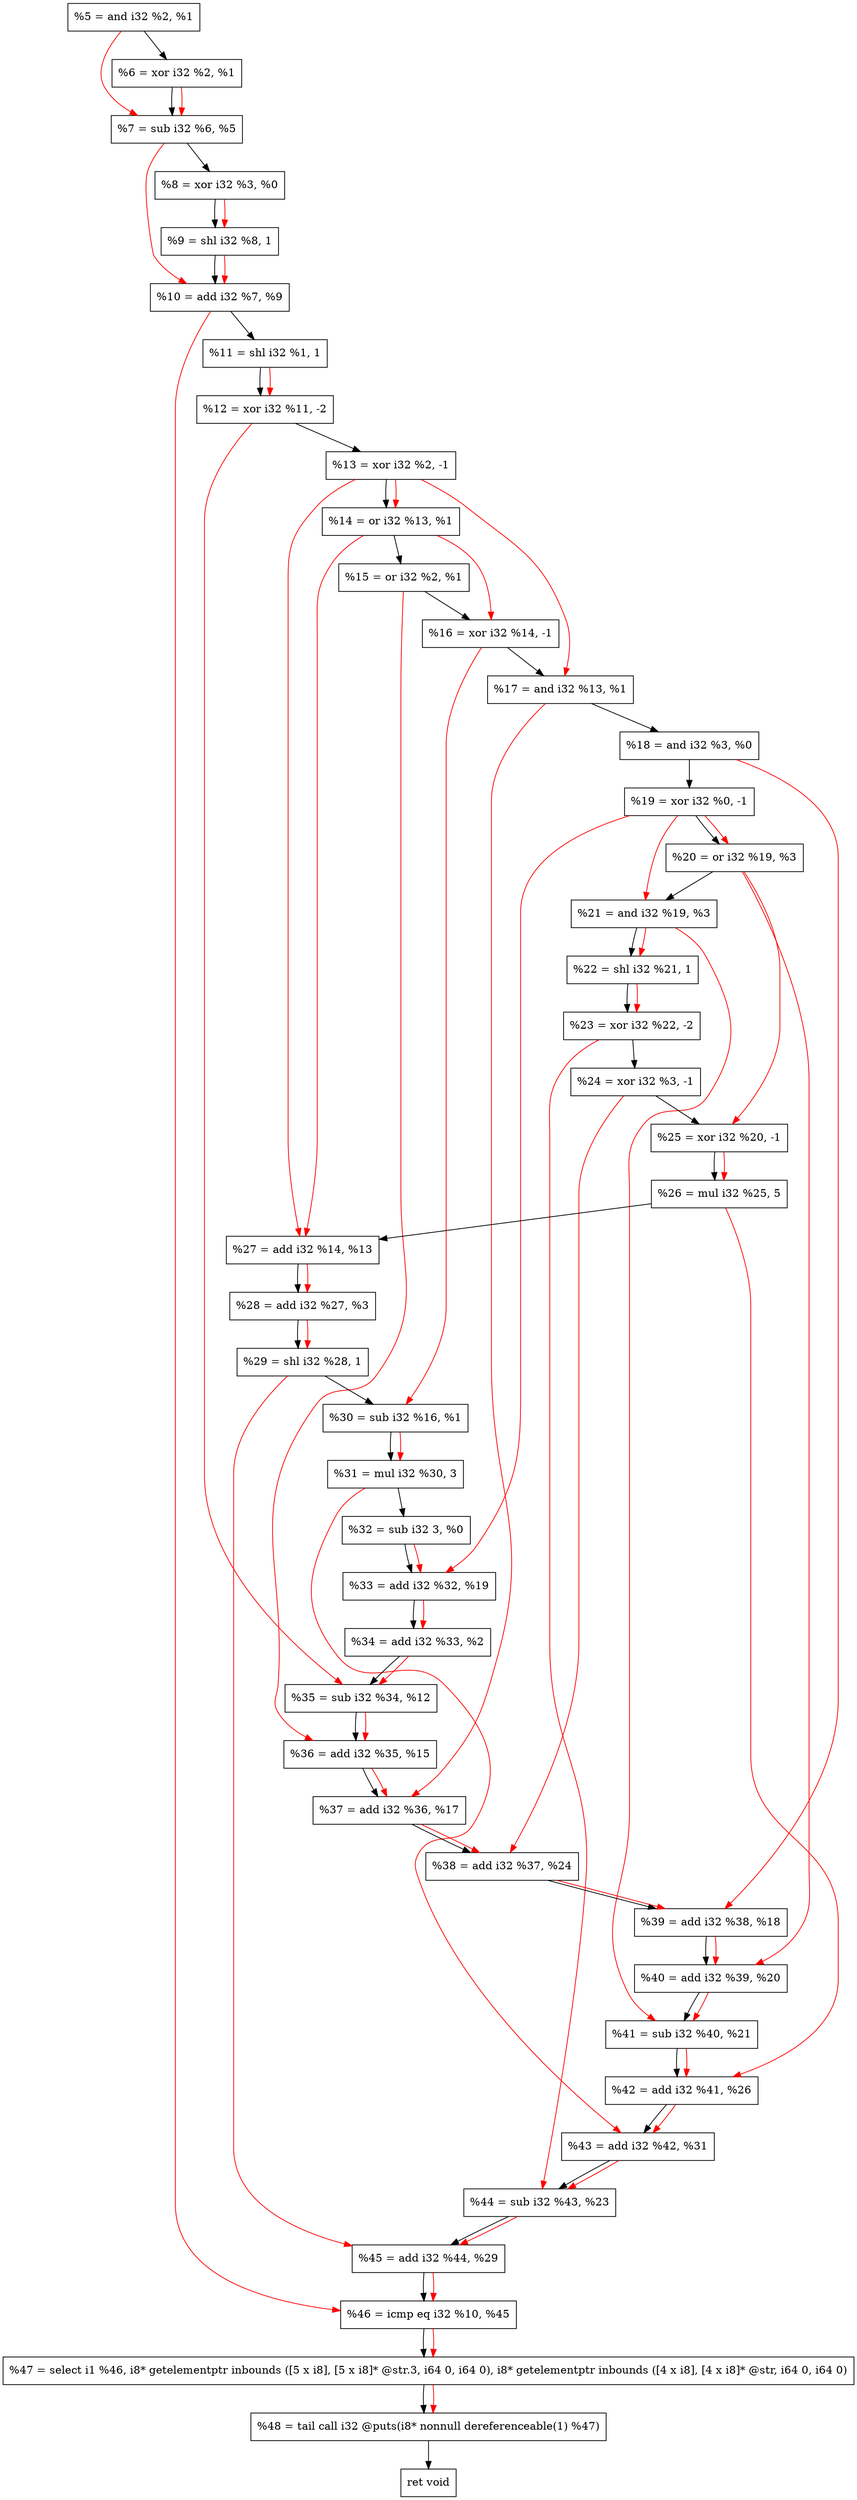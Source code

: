 digraph "DFG for'crackme' function" {
	Node0x1544b70[shape=record, label="  %5 = and i32 %2, %1"];
	Node0x1544be0[shape=record, label="  %6 = xor i32 %2, %1"];
	Node0x1544c50[shape=record, label="  %7 = sub i32 %6, %5"];
	Node0x1544cc0[shape=record, label="  %8 = xor i32 %3, %0"];
	Node0x1545340[shape=record, label="  %9 = shl i32 %8, 1"];
	Node0x15453b0[shape=record, label="  %10 = add i32 %7, %9"];
	Node0x1545420[shape=record, label="  %11 = shl i32 %1, 1"];
	Node0x15454c0[shape=record, label="  %12 = xor i32 %11, -2"];
	Node0x1545560[shape=record, label="  %13 = xor i32 %2, -1"];
	Node0x15455d0[shape=record, label="  %14 = or i32 %13, %1"];
	Node0x1545640[shape=record, label="  %15 = or i32 %2, %1"];
	Node0x15456b0[shape=record, label="  %16 = xor i32 %14, -1"];
	Node0x1545720[shape=record, label="  %17 = and i32 %13, %1"];
	Node0x1545790[shape=record, label="  %18 = and i32 %3, %0"];
	Node0x1545800[shape=record, label="  %19 = xor i32 %0, -1"];
	Node0x1545870[shape=record, label="  %20 = or i32 %19, %3"];
	Node0x15458e0[shape=record, label="  %21 = and i32 %19, %3"];
	Node0x1545950[shape=record, label="  %22 = shl i32 %21, 1"];
	Node0x15459c0[shape=record, label="  %23 = xor i32 %22, -2"];
	Node0x1545a30[shape=record, label="  %24 = xor i32 %3, -1"];
	Node0x1545aa0[shape=record, label="  %25 = xor i32 %20, -1"];
	Node0x1545b40[shape=record, label="  %26 = mul i32 %25, 5"];
	Node0x1545bb0[shape=record, label="  %27 = add i32 %14, %13"];
	Node0x1545c20[shape=record, label="  %28 = add i32 %27, %3"];
	Node0x1545c90[shape=record, label="  %29 = shl i32 %28, 1"];
	Node0x1545d00[shape=record, label="  %30 = sub i32 %16, %1"];
	Node0x1545da0[shape=record, label="  %31 = mul i32 %30, 3"];
	Node0x1545e10[shape=record, label="  %32 = sub i32 3, %0"];
	Node0x1546090[shape=record, label="  %33 = add i32 %32, %19"];
	Node0x1546100[shape=record, label="  %34 = add i32 %33, %2"];
	Node0x1546170[shape=record, label="  %35 = sub i32 %34, %12"];
	Node0x15461e0[shape=record, label="  %36 = add i32 %35, %15"];
	Node0x1546250[shape=record, label="  %37 = add i32 %36, %17"];
	Node0x15462c0[shape=record, label="  %38 = add i32 %37, %24"];
	Node0x1546330[shape=record, label="  %39 = add i32 %38, %18"];
	Node0x15463a0[shape=record, label="  %40 = add i32 %39, %20"];
	Node0x1546410[shape=record, label="  %41 = sub i32 %40, %21"];
	Node0x1546480[shape=record, label="  %42 = add i32 %41, %26"];
	Node0x15464f0[shape=record, label="  %43 = add i32 %42, %31"];
	Node0x1546560[shape=record, label="  %44 = sub i32 %43, %23"];
	Node0x15465d0[shape=record, label="  %45 = add i32 %44, %29"];
	Node0x1546640[shape=record, label="  %46 = icmp eq i32 %10, %45"];
	Node0x14e5268[shape=record, label="  %47 = select i1 %46, i8* getelementptr inbounds ([5 x i8], [5 x i8]* @str.3, i64 0, i64 0), i8* getelementptr inbounds ([4 x i8], [4 x i8]* @str, i64 0, i64 0)"];
	Node0x1546ae0[shape=record, label="  %48 = tail call i32 @puts(i8* nonnull dereferenceable(1) %47)"];
	Node0x1546b30[shape=record, label="  ret void"];
	Node0x1544b70 -> Node0x1544be0;
	Node0x1544be0 -> Node0x1544c50;
	Node0x1544c50 -> Node0x1544cc0;
	Node0x1544cc0 -> Node0x1545340;
	Node0x1545340 -> Node0x15453b0;
	Node0x15453b0 -> Node0x1545420;
	Node0x1545420 -> Node0x15454c0;
	Node0x15454c0 -> Node0x1545560;
	Node0x1545560 -> Node0x15455d0;
	Node0x15455d0 -> Node0x1545640;
	Node0x1545640 -> Node0x15456b0;
	Node0x15456b0 -> Node0x1545720;
	Node0x1545720 -> Node0x1545790;
	Node0x1545790 -> Node0x1545800;
	Node0x1545800 -> Node0x1545870;
	Node0x1545870 -> Node0x15458e0;
	Node0x15458e0 -> Node0x1545950;
	Node0x1545950 -> Node0x15459c0;
	Node0x15459c0 -> Node0x1545a30;
	Node0x1545a30 -> Node0x1545aa0;
	Node0x1545aa0 -> Node0x1545b40;
	Node0x1545b40 -> Node0x1545bb0;
	Node0x1545bb0 -> Node0x1545c20;
	Node0x1545c20 -> Node0x1545c90;
	Node0x1545c90 -> Node0x1545d00;
	Node0x1545d00 -> Node0x1545da0;
	Node0x1545da0 -> Node0x1545e10;
	Node0x1545e10 -> Node0x1546090;
	Node0x1546090 -> Node0x1546100;
	Node0x1546100 -> Node0x1546170;
	Node0x1546170 -> Node0x15461e0;
	Node0x15461e0 -> Node0x1546250;
	Node0x1546250 -> Node0x15462c0;
	Node0x15462c0 -> Node0x1546330;
	Node0x1546330 -> Node0x15463a0;
	Node0x15463a0 -> Node0x1546410;
	Node0x1546410 -> Node0x1546480;
	Node0x1546480 -> Node0x15464f0;
	Node0x15464f0 -> Node0x1546560;
	Node0x1546560 -> Node0x15465d0;
	Node0x15465d0 -> Node0x1546640;
	Node0x1546640 -> Node0x14e5268;
	Node0x14e5268 -> Node0x1546ae0;
	Node0x1546ae0 -> Node0x1546b30;
edge [color=red]
	Node0x1544be0 -> Node0x1544c50;
	Node0x1544b70 -> Node0x1544c50;
	Node0x1544cc0 -> Node0x1545340;
	Node0x1544c50 -> Node0x15453b0;
	Node0x1545340 -> Node0x15453b0;
	Node0x1545420 -> Node0x15454c0;
	Node0x1545560 -> Node0x15455d0;
	Node0x15455d0 -> Node0x15456b0;
	Node0x1545560 -> Node0x1545720;
	Node0x1545800 -> Node0x1545870;
	Node0x1545800 -> Node0x15458e0;
	Node0x15458e0 -> Node0x1545950;
	Node0x1545950 -> Node0x15459c0;
	Node0x1545870 -> Node0x1545aa0;
	Node0x1545aa0 -> Node0x1545b40;
	Node0x15455d0 -> Node0x1545bb0;
	Node0x1545560 -> Node0x1545bb0;
	Node0x1545bb0 -> Node0x1545c20;
	Node0x1545c20 -> Node0x1545c90;
	Node0x15456b0 -> Node0x1545d00;
	Node0x1545d00 -> Node0x1545da0;
	Node0x1545e10 -> Node0x1546090;
	Node0x1545800 -> Node0x1546090;
	Node0x1546090 -> Node0x1546100;
	Node0x1546100 -> Node0x1546170;
	Node0x15454c0 -> Node0x1546170;
	Node0x1546170 -> Node0x15461e0;
	Node0x1545640 -> Node0x15461e0;
	Node0x15461e0 -> Node0x1546250;
	Node0x1545720 -> Node0x1546250;
	Node0x1546250 -> Node0x15462c0;
	Node0x1545a30 -> Node0x15462c0;
	Node0x15462c0 -> Node0x1546330;
	Node0x1545790 -> Node0x1546330;
	Node0x1546330 -> Node0x15463a0;
	Node0x1545870 -> Node0x15463a0;
	Node0x15463a0 -> Node0x1546410;
	Node0x15458e0 -> Node0x1546410;
	Node0x1546410 -> Node0x1546480;
	Node0x1545b40 -> Node0x1546480;
	Node0x1546480 -> Node0x15464f0;
	Node0x1545da0 -> Node0x15464f0;
	Node0x15464f0 -> Node0x1546560;
	Node0x15459c0 -> Node0x1546560;
	Node0x1546560 -> Node0x15465d0;
	Node0x1545c90 -> Node0x15465d0;
	Node0x15453b0 -> Node0x1546640;
	Node0x15465d0 -> Node0x1546640;
	Node0x1546640 -> Node0x14e5268;
	Node0x14e5268 -> Node0x1546ae0;
}

